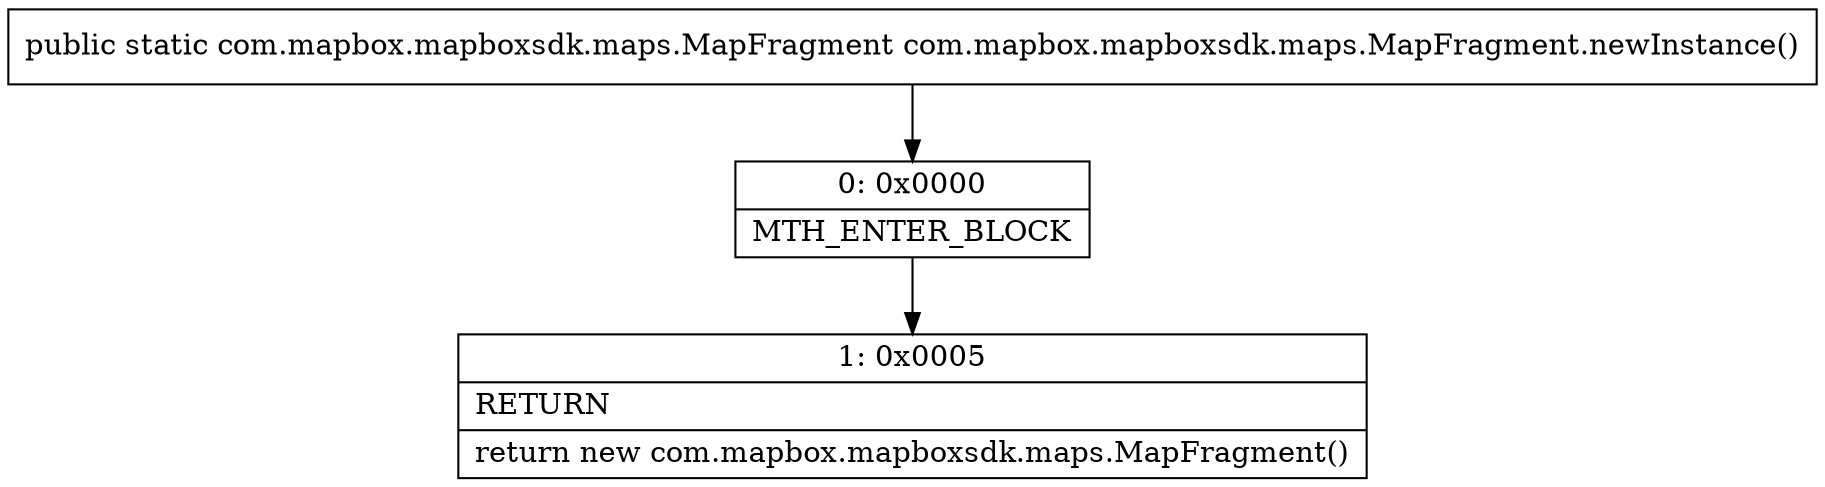 digraph "CFG forcom.mapbox.mapboxsdk.maps.MapFragment.newInstance()Lcom\/mapbox\/mapboxsdk\/maps\/MapFragment;" {
Node_0 [shape=record,label="{0\:\ 0x0000|MTH_ENTER_BLOCK\l}"];
Node_1 [shape=record,label="{1\:\ 0x0005|RETURN\l|return new com.mapbox.mapboxsdk.maps.MapFragment()\l}"];
MethodNode[shape=record,label="{public static com.mapbox.mapboxsdk.maps.MapFragment com.mapbox.mapboxsdk.maps.MapFragment.newInstance() }"];
MethodNode -> Node_0;
Node_0 -> Node_1;
}

